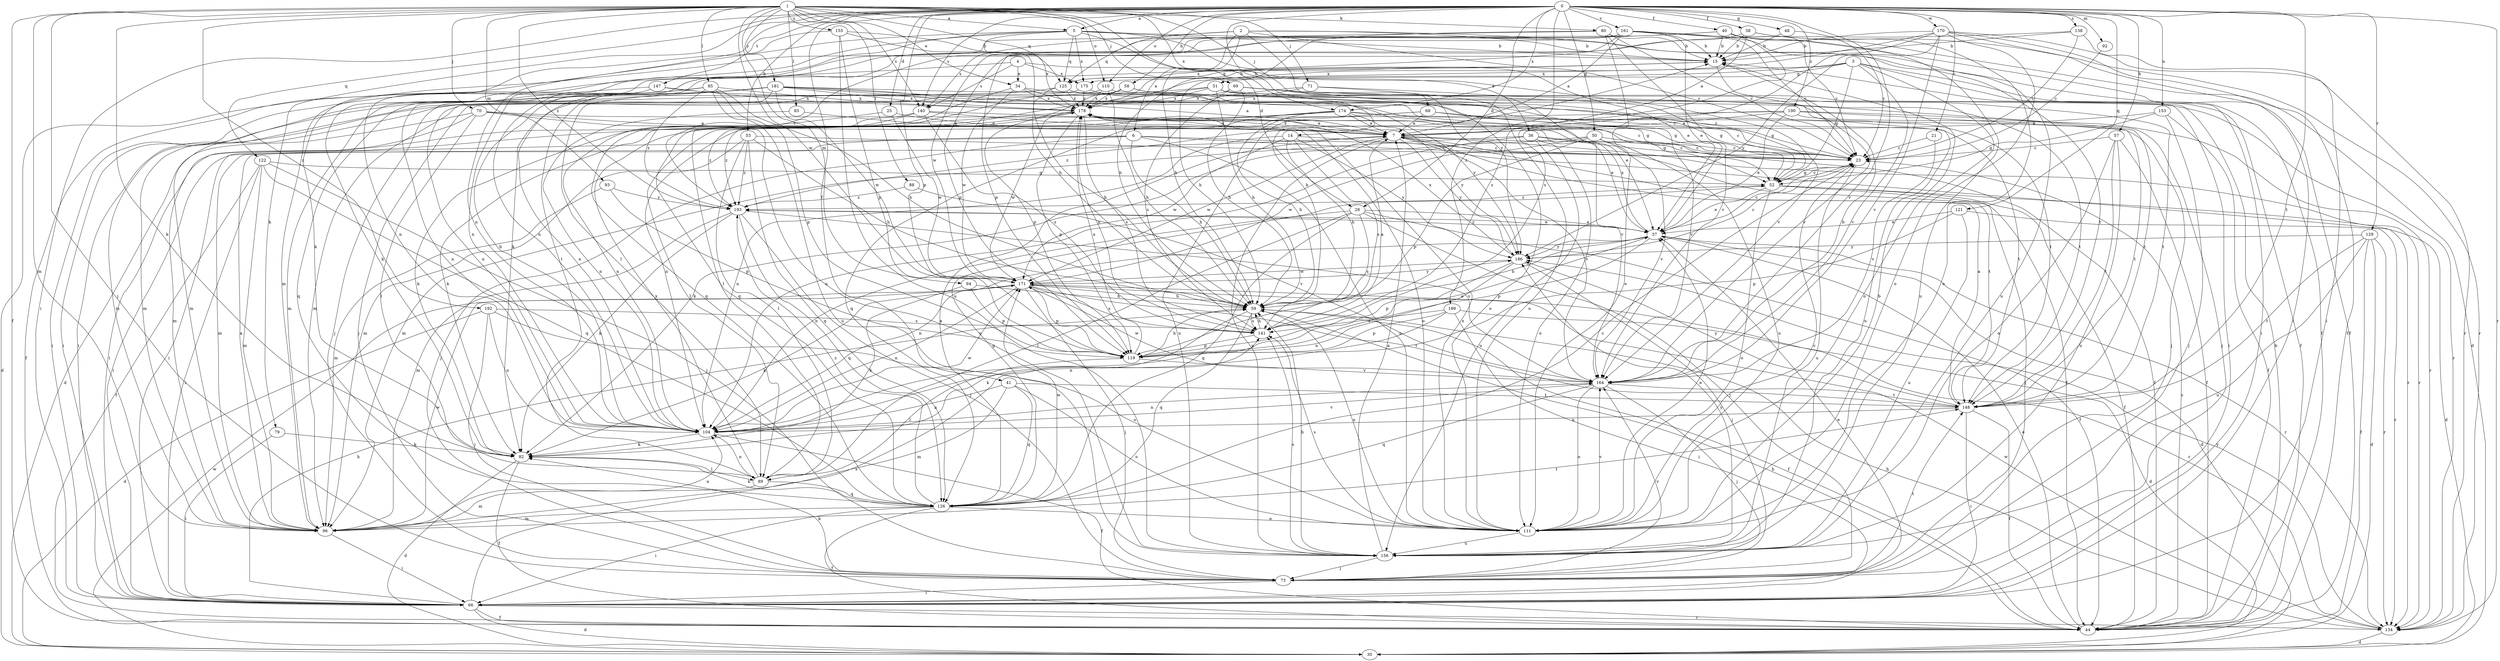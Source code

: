 strict digraph  {
0;
1;
2;
3;
4;
5;
6;
7;
14;
15;
21;
23;
25;
28;
30;
34;
36;
37;
38;
40;
41;
44;
48;
50;
51;
52;
53;
57;
58;
59;
66;
68;
69;
70;
71;
73;
79;
80;
82;
83;
85;
88;
89;
92;
93;
94;
96;
104;
110;
111;
119;
121;
122;
125;
126;
129;
134;
138;
140;
141;
147;
148;
153;
155;
156;
161;
164;
170;
171;
174;
175;
178;
181;
186;
189;
190;
192;
193;
0 -> 5  [label=a];
0 -> 14  [label=b];
0 -> 21  [label=c];
0 -> 25  [label=d];
0 -> 28  [label=d];
0 -> 38  [label=f];
0 -> 40  [label=f];
0 -> 41  [label=f];
0 -> 48  [label=g];
0 -> 50  [label=g];
0 -> 53  [label=h];
0 -> 57  [label=h];
0 -> 58  [label=h];
0 -> 66  [label=i];
0 -> 79  [label=k];
0 -> 92  [label=m];
0 -> 104  [label=n];
0 -> 110  [label=o];
0 -> 119  [label=p];
0 -> 121  [label=q];
0 -> 122  [label=q];
0 -> 129  [label=r];
0 -> 134  [label=r];
0 -> 138  [label=s];
0 -> 140  [label=s];
0 -> 147  [label=t];
0 -> 148  [label=t];
0 -> 153  [label=u];
0 -> 161  [label=v];
0 -> 164  [label=v];
0 -> 170  [label=w];
0 -> 174  [label=x];
0 -> 189  [label=z];
0 -> 190  [label=z];
1 -> 5  [label=a];
1 -> 28  [label=d];
1 -> 34  [label=e];
1 -> 44  [label=f];
1 -> 68  [label=j];
1 -> 69  [label=j];
1 -> 70  [label=j];
1 -> 71  [label=j];
1 -> 73  [label=j];
1 -> 80  [label=k];
1 -> 82  [label=k];
1 -> 83  [label=l];
1 -> 85  [label=l];
1 -> 88  [label=l];
1 -> 93  [label=m];
1 -> 94  [label=m];
1 -> 96  [label=m];
1 -> 110  [label=o];
1 -> 125  [label=q];
1 -> 140  [label=s];
1 -> 155  [label=u];
1 -> 171  [label=w];
1 -> 174  [label=x];
1 -> 181  [label=y];
1 -> 192  [label=z];
1 -> 193  [label=z];
2 -> 6  [label=a];
2 -> 15  [label=b];
2 -> 23  [label=c];
2 -> 59  [label=h];
2 -> 125  [label=q];
2 -> 140  [label=s];
2 -> 148  [label=t];
2 -> 186  [label=y];
3 -> 44  [label=f];
3 -> 51  [label=g];
3 -> 52  [label=g];
3 -> 59  [label=h];
3 -> 66  [label=i];
3 -> 111  [label=o];
3 -> 164  [label=v];
3 -> 175  [label=x];
4 -> 34  [label=e];
4 -> 82  [label=k];
4 -> 140  [label=s];
4 -> 164  [label=v];
4 -> 175  [label=x];
5 -> 15  [label=b];
5 -> 36  [label=e];
5 -> 37  [label=e];
5 -> 44  [label=f];
5 -> 82  [label=k];
5 -> 89  [label=l];
5 -> 104  [label=n];
5 -> 125  [label=q];
5 -> 175  [label=x];
5 -> 178  [label=x];
6 -> 23  [label=c];
6 -> 59  [label=h];
6 -> 66  [label=i];
6 -> 73  [label=j];
6 -> 96  [label=m];
6 -> 111  [label=o];
6 -> 134  [label=r];
7 -> 23  [label=c];
7 -> 44  [label=f];
7 -> 134  [label=r];
7 -> 148  [label=t];
7 -> 156  [label=u];
7 -> 164  [label=v];
7 -> 171  [label=w];
7 -> 178  [label=x];
7 -> 186  [label=y];
14 -> 23  [label=c];
14 -> 59  [label=h];
14 -> 104  [label=n];
14 -> 141  [label=s];
14 -> 171  [label=w];
14 -> 186  [label=y];
15 -> 125  [label=q];
15 -> 164  [label=v];
21 -> 23  [label=c];
21 -> 164  [label=v];
23 -> 52  [label=g];
23 -> 156  [label=u];
25 -> 7  [label=a];
25 -> 104  [label=n];
25 -> 171  [label=w];
28 -> 37  [label=e];
28 -> 44  [label=f];
28 -> 73  [label=j];
28 -> 89  [label=l];
28 -> 104  [label=n];
28 -> 126  [label=q];
28 -> 141  [label=s];
30 -> 171  [label=w];
34 -> 52  [label=g];
34 -> 126  [label=q];
34 -> 134  [label=r];
34 -> 171  [label=w];
34 -> 178  [label=x];
36 -> 23  [label=c];
36 -> 44  [label=f];
36 -> 96  [label=m];
36 -> 104  [label=n];
36 -> 111  [label=o];
36 -> 156  [label=u];
37 -> 23  [label=c];
37 -> 30  [label=d];
37 -> 59  [label=h];
37 -> 104  [label=n];
37 -> 119  [label=p];
37 -> 134  [label=r];
37 -> 178  [label=x];
37 -> 186  [label=y];
37 -> 193  [label=z];
38 -> 7  [label=a];
38 -> 15  [label=b];
38 -> 111  [label=o];
38 -> 119  [label=p];
38 -> 134  [label=r];
40 -> 15  [label=b];
40 -> 23  [label=c];
40 -> 30  [label=d];
40 -> 89  [label=l];
40 -> 96  [label=m];
40 -> 141  [label=s];
40 -> 156  [label=u];
41 -> 96  [label=m];
41 -> 104  [label=n];
41 -> 111  [label=o];
41 -> 126  [label=q];
41 -> 148  [label=t];
44 -> 15  [label=b];
44 -> 23  [label=c];
44 -> 37  [label=e];
44 -> 59  [label=h];
48 -> 15  [label=b];
48 -> 23  [label=c];
50 -> 23  [label=c];
50 -> 82  [label=k];
50 -> 111  [label=o];
50 -> 119  [label=p];
50 -> 164  [label=v];
50 -> 171  [label=w];
51 -> 59  [label=h];
51 -> 89  [label=l];
51 -> 96  [label=m];
51 -> 148  [label=t];
51 -> 156  [label=u];
51 -> 164  [label=v];
51 -> 178  [label=x];
52 -> 23  [label=c];
52 -> 30  [label=d];
52 -> 37  [label=e];
52 -> 44  [label=f];
52 -> 73  [label=j];
52 -> 111  [label=o];
52 -> 193  [label=z];
53 -> 23  [label=c];
53 -> 59  [label=h];
53 -> 89  [label=l];
53 -> 96  [label=m];
53 -> 126  [label=q];
53 -> 193  [label=z];
57 -> 23  [label=c];
57 -> 44  [label=f];
57 -> 111  [label=o];
57 -> 148  [label=t];
57 -> 156  [label=u];
58 -> 52  [label=g];
58 -> 66  [label=i];
58 -> 119  [label=p];
58 -> 126  [label=q];
58 -> 178  [label=x];
59 -> 15  [label=b];
59 -> 44  [label=f];
59 -> 82  [label=k];
59 -> 111  [label=o];
59 -> 126  [label=q];
59 -> 141  [label=s];
66 -> 30  [label=d];
66 -> 37  [label=e];
66 -> 44  [label=f];
66 -> 59  [label=h];
66 -> 134  [label=r];
66 -> 141  [label=s];
68 -> 7  [label=a];
68 -> 23  [label=c];
68 -> 148  [label=t];
68 -> 156  [label=u];
68 -> 193  [label=z];
69 -> 52  [label=g];
69 -> 59  [label=h];
69 -> 111  [label=o];
69 -> 141  [label=s];
69 -> 148  [label=t];
69 -> 178  [label=x];
70 -> 7  [label=a];
70 -> 30  [label=d];
70 -> 37  [label=e];
70 -> 89  [label=l];
70 -> 96  [label=m];
70 -> 156  [label=u];
71 -> 73  [label=j];
71 -> 111  [label=o];
71 -> 164  [label=v];
71 -> 178  [label=x];
73 -> 66  [label=i];
73 -> 82  [label=k];
73 -> 148  [label=t];
73 -> 164  [label=v];
79 -> 66  [label=i];
79 -> 82  [label=k];
80 -> 15  [label=b];
80 -> 23  [label=c];
80 -> 59  [label=h];
80 -> 111  [label=o];
80 -> 164  [label=v];
80 -> 171  [label=w];
82 -> 30  [label=d];
82 -> 44  [label=f];
82 -> 89  [label=l];
83 -> 7  [label=a];
83 -> 104  [label=n];
85 -> 44  [label=f];
85 -> 59  [label=h];
85 -> 104  [label=n];
85 -> 119  [label=p];
85 -> 126  [label=q];
85 -> 156  [label=u];
85 -> 178  [label=x];
85 -> 193  [label=z];
88 -> 164  [label=v];
88 -> 193  [label=z];
89 -> 96  [label=m];
89 -> 104  [label=n];
89 -> 126  [label=q];
89 -> 178  [label=x];
92 -> 23  [label=c];
93 -> 96  [label=m];
93 -> 119  [label=p];
93 -> 193  [label=z];
94 -> 59  [label=h];
94 -> 82  [label=k];
94 -> 119  [label=p];
96 -> 7  [label=a];
96 -> 66  [label=i];
96 -> 104  [label=n];
96 -> 148  [label=t];
96 -> 171  [label=w];
104 -> 15  [label=b];
104 -> 44  [label=f];
104 -> 82  [label=k];
104 -> 164  [label=v];
104 -> 171  [label=w];
110 -> 59  [label=h];
110 -> 66  [label=i];
110 -> 148  [label=t];
110 -> 178  [label=x];
111 -> 15  [label=b];
111 -> 23  [label=c];
111 -> 37  [label=e];
111 -> 141  [label=s];
111 -> 156  [label=u];
111 -> 164  [label=v];
111 -> 178  [label=x];
119 -> 37  [label=e];
119 -> 59  [label=h];
119 -> 89  [label=l];
119 -> 164  [label=v];
119 -> 178  [label=x];
121 -> 37  [label=e];
121 -> 119  [label=p];
121 -> 134  [label=r];
121 -> 156  [label=u];
122 -> 44  [label=f];
122 -> 52  [label=g];
122 -> 66  [label=i];
122 -> 73  [label=j];
122 -> 96  [label=m];
122 -> 126  [label=q];
125 -> 15  [label=b];
125 -> 23  [label=c];
125 -> 59  [label=h];
125 -> 66  [label=i];
125 -> 96  [label=m];
125 -> 178  [label=x];
126 -> 7  [label=a];
126 -> 23  [label=c];
126 -> 44  [label=f];
126 -> 52  [label=g];
126 -> 66  [label=i];
126 -> 82  [label=k];
126 -> 96  [label=m];
126 -> 111  [label=o];
126 -> 171  [label=w];
126 -> 193  [label=z];
129 -> 30  [label=d];
129 -> 44  [label=f];
129 -> 134  [label=r];
129 -> 148  [label=t];
129 -> 156  [label=u];
129 -> 186  [label=y];
134 -> 30  [label=d];
134 -> 59  [label=h];
134 -> 171  [label=w];
134 -> 186  [label=y];
138 -> 15  [label=b];
138 -> 23  [label=c];
138 -> 66  [label=i];
138 -> 82  [label=k];
140 -> 7  [label=a];
140 -> 66  [label=i];
140 -> 82  [label=k];
140 -> 111  [label=o];
140 -> 141  [label=s];
141 -> 7  [label=a];
141 -> 59  [label=h];
141 -> 119  [label=p];
141 -> 178  [label=x];
147 -> 96  [label=m];
147 -> 104  [label=n];
147 -> 148  [label=t];
147 -> 178  [label=x];
148 -> 7  [label=a];
148 -> 44  [label=f];
148 -> 66  [label=i];
148 -> 104  [label=n];
148 -> 186  [label=y];
153 -> 7  [label=a];
153 -> 44  [label=f];
153 -> 52  [label=g];
153 -> 73  [label=j];
155 -> 15  [label=b];
155 -> 59  [label=h];
155 -> 104  [label=n];
155 -> 119  [label=p];
155 -> 156  [label=u];
156 -> 7  [label=a];
156 -> 59  [label=h];
156 -> 73  [label=j];
156 -> 141  [label=s];
156 -> 186  [label=y];
161 -> 7  [label=a];
161 -> 15  [label=b];
161 -> 23  [label=c];
161 -> 37  [label=e];
161 -> 44  [label=f];
161 -> 104  [label=n];
161 -> 119  [label=p];
161 -> 156  [label=u];
161 -> 178  [label=x];
161 -> 193  [label=z];
164 -> 15  [label=b];
164 -> 73  [label=j];
164 -> 104  [label=n];
164 -> 111  [label=o];
164 -> 126  [label=q];
164 -> 148  [label=t];
164 -> 171  [label=w];
170 -> 15  [label=b];
170 -> 44  [label=f];
170 -> 66  [label=i];
170 -> 111  [label=o];
170 -> 134  [label=r];
170 -> 141  [label=s];
170 -> 164  [label=v];
170 -> 178  [label=x];
170 -> 186  [label=y];
171 -> 59  [label=h];
171 -> 73  [label=j];
171 -> 82  [label=k];
171 -> 104  [label=n];
171 -> 119  [label=p];
171 -> 134  [label=r];
171 -> 141  [label=s];
171 -> 148  [label=t];
171 -> 186  [label=y];
174 -> 7  [label=a];
174 -> 52  [label=g];
174 -> 59  [label=h];
174 -> 73  [label=j];
174 -> 89  [label=l];
174 -> 126  [label=q];
174 -> 186  [label=y];
174 -> 193  [label=z];
175 -> 96  [label=m];
175 -> 178  [label=x];
175 -> 186  [label=y];
178 -> 7  [label=a];
178 -> 23  [label=c];
178 -> 66  [label=i];
178 -> 82  [label=k];
178 -> 119  [label=p];
178 -> 141  [label=s];
178 -> 171  [label=w];
181 -> 7  [label=a];
181 -> 23  [label=c];
181 -> 30  [label=d];
181 -> 37  [label=e];
181 -> 52  [label=g];
181 -> 66  [label=i];
181 -> 73  [label=j];
181 -> 96  [label=m];
181 -> 104  [label=n];
181 -> 171  [label=w];
181 -> 178  [label=x];
186 -> 23  [label=c];
186 -> 73  [label=j];
186 -> 104  [label=n];
186 -> 119  [label=p];
186 -> 171  [label=w];
186 -> 178  [label=x];
189 -> 30  [label=d];
189 -> 66  [label=i];
189 -> 104  [label=n];
189 -> 119  [label=p];
189 -> 141  [label=s];
190 -> 7  [label=a];
190 -> 37  [label=e];
190 -> 73  [label=j];
190 -> 104  [label=n];
190 -> 134  [label=r];
190 -> 148  [label=t];
190 -> 193  [label=z];
192 -> 30  [label=d];
192 -> 73  [label=j];
192 -> 104  [label=n];
192 -> 111  [label=o];
192 -> 141  [label=s];
193 -> 37  [label=e];
193 -> 73  [label=j];
193 -> 82  [label=k];
193 -> 96  [label=m];
193 -> 126  [label=q];
193 -> 164  [label=v];
}
